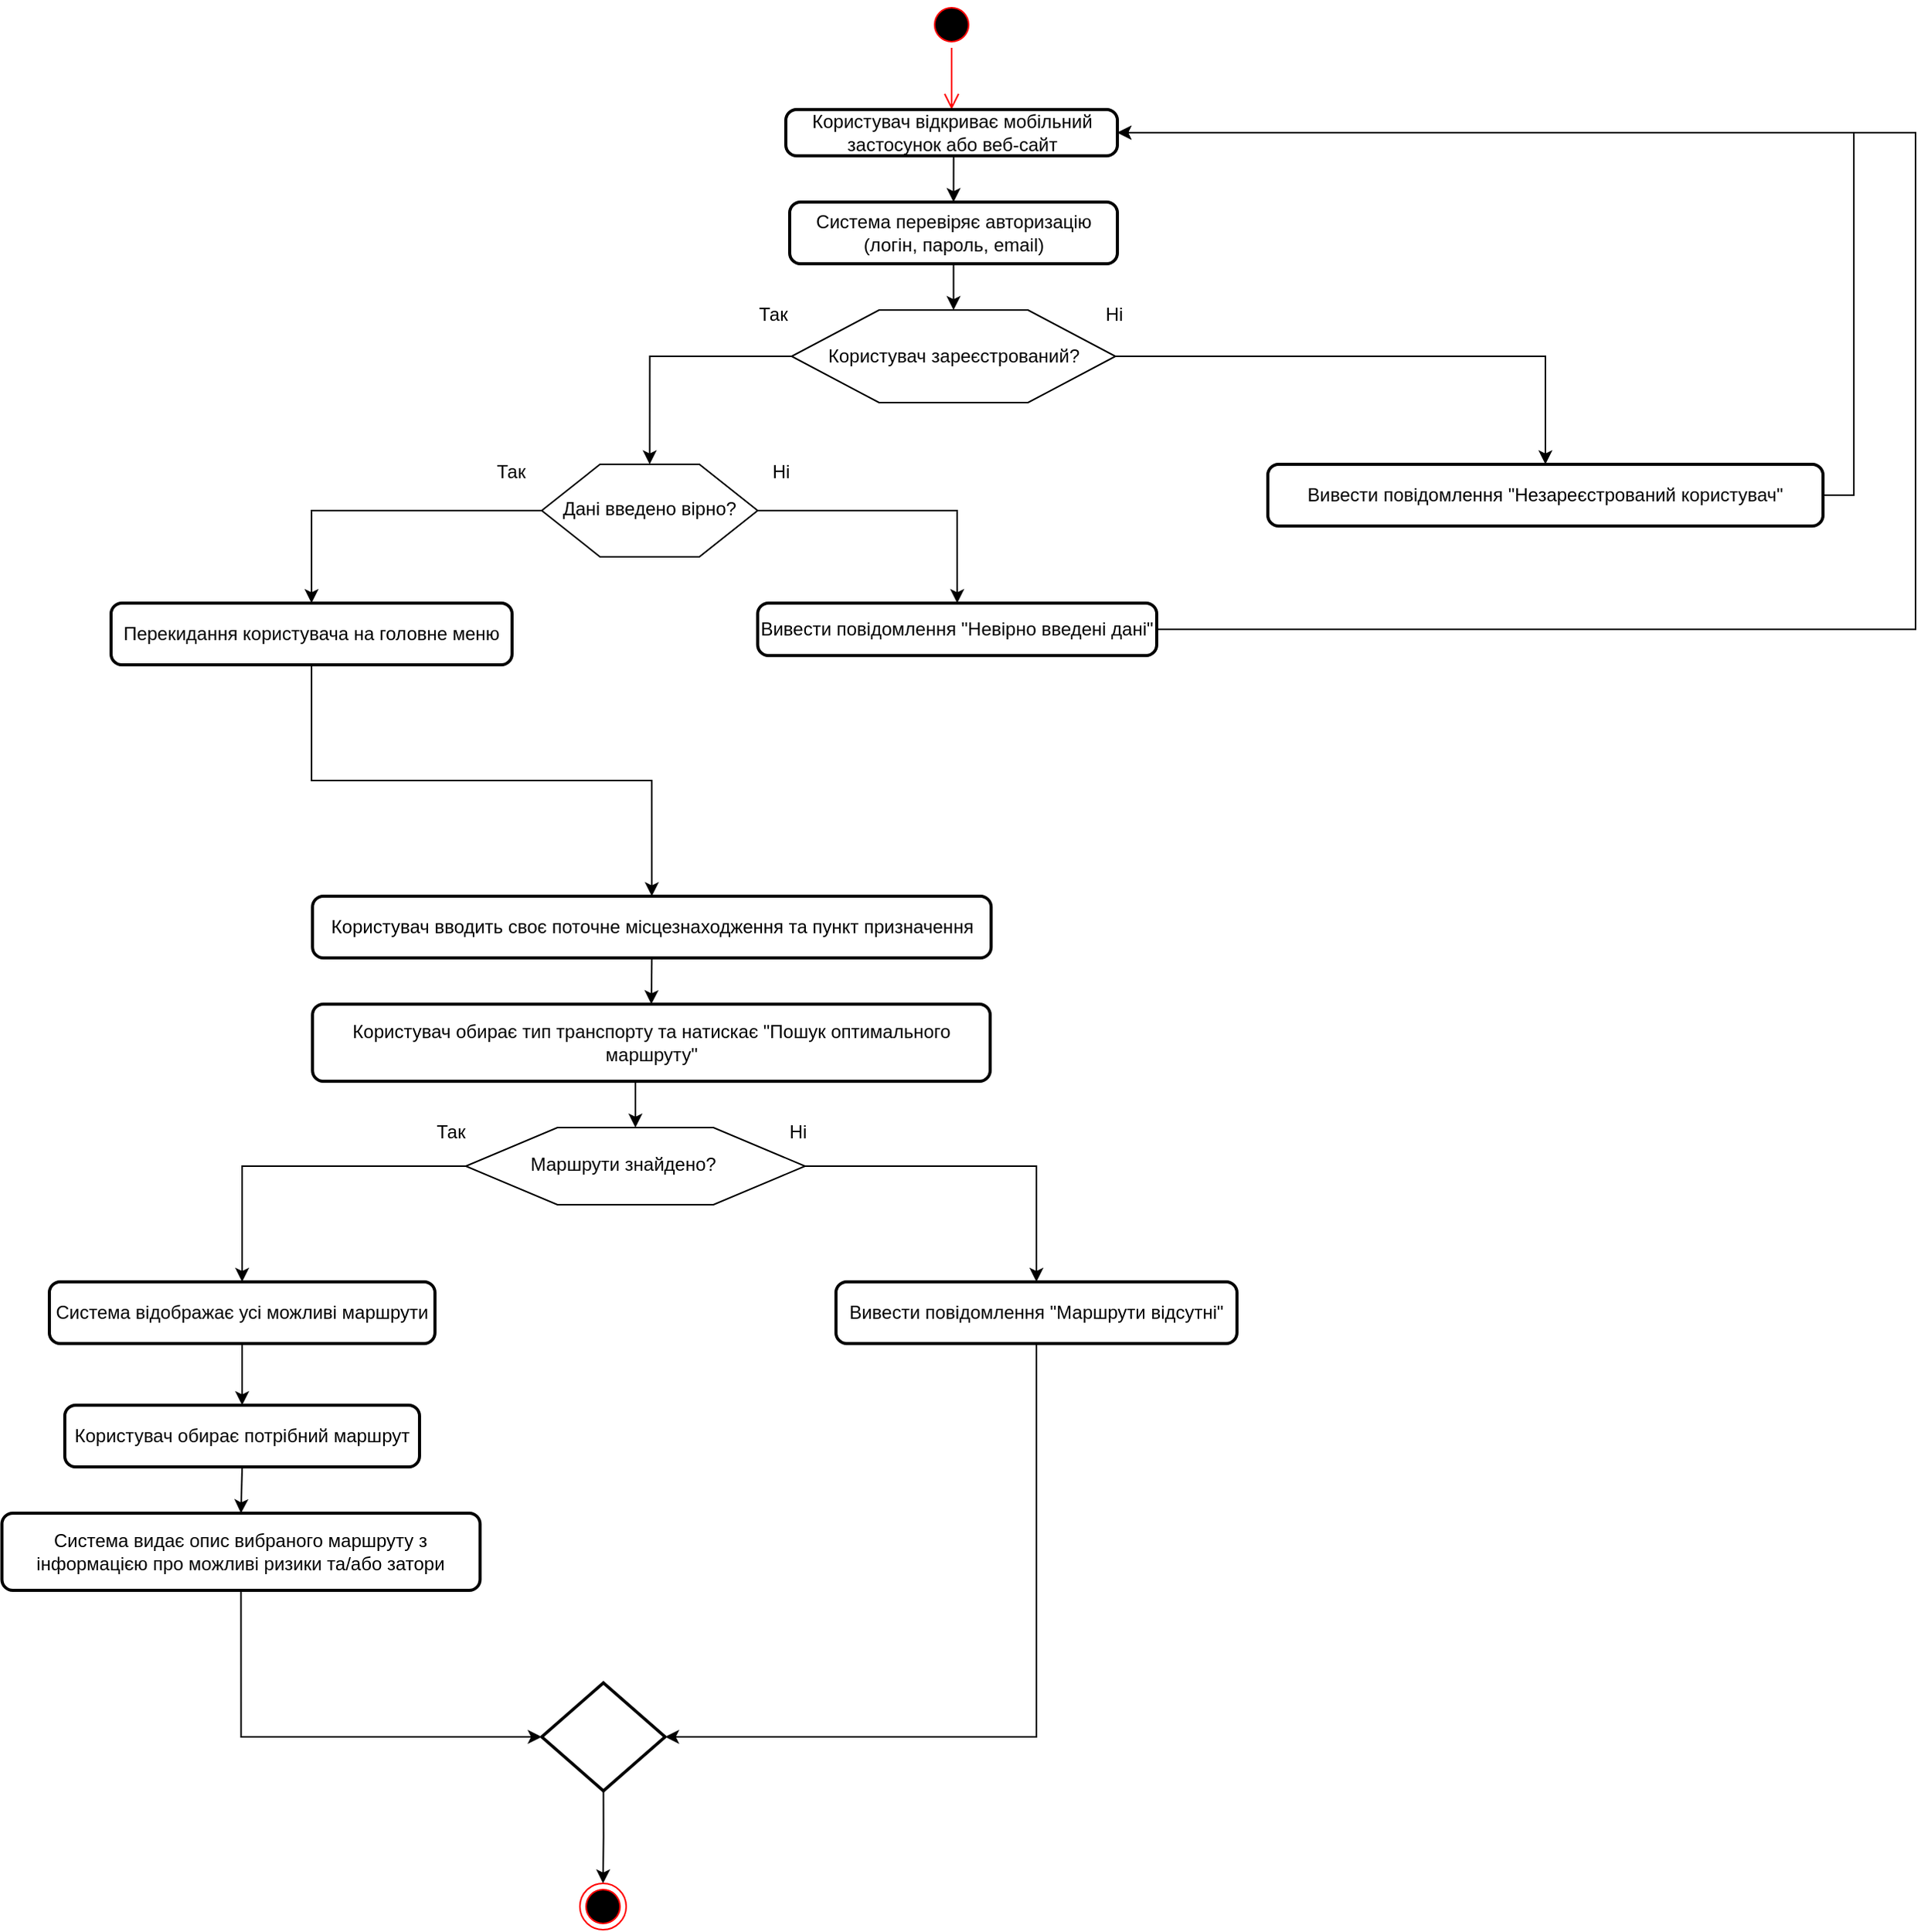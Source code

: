 <mxfile version="26.2.13">
  <diagram name="Діаграма діяльності №1" id="iCkWBodbA91ElTph0heH">
    <mxGraphModel dx="2775" dy="823" grid="1" gridSize="10" guides="1" tooltips="1" connect="1" arrows="1" fold="1" page="1" pageScale="1" pageWidth="1169" pageHeight="827" math="0" shadow="0">
      <root>
        <mxCell id="0" />
        <mxCell id="1" parent="0" />
        <mxCell id="iCYdmeytlt8HbmzRKVKo-1" value="" style="ellipse;html=1;shape=startState;fillColor=#000000;strokeColor=#ff0000;" vertex="1" parent="1">
          <mxGeometry x="420" y="10" width="30" height="30" as="geometry" />
        </mxCell>
        <mxCell id="iCYdmeytlt8HbmzRKVKo-2" value="" style="edgeStyle=orthogonalEdgeStyle;html=1;verticalAlign=bottom;endArrow=open;endSize=8;strokeColor=#ff0000;rounded=0;entryX=0.5;entryY=0;entryDx=0;entryDy=0;" edge="1" parent="1" source="iCYdmeytlt8HbmzRKVKo-1" target="iCYdmeytlt8HbmzRKVKo-4">
          <mxGeometry relative="1" as="geometry">
            <mxPoint x="435" y="100" as="targetPoint" />
          </mxGeometry>
        </mxCell>
        <mxCell id="iCYdmeytlt8HbmzRKVKo-3" style="edgeStyle=orthogonalEdgeStyle;rounded=0;orthogonalLoop=1;jettySize=auto;html=1;exitX=0.5;exitY=1;exitDx=0;exitDy=0;entryX=0.5;entryY=0;entryDx=0;entryDy=0;" edge="1" parent="1" source="iCYdmeytlt8HbmzRKVKo-4" target="iCYdmeytlt8HbmzRKVKo-6">
          <mxGeometry relative="1" as="geometry" />
        </mxCell>
        <mxCell id="iCYdmeytlt8HbmzRKVKo-4" value="Користувач відкриває мобільний застосунок або веб-сайт" style="rounded=1;whiteSpace=wrap;html=1;absoluteArcSize=1;arcSize=14;strokeWidth=2;" vertex="1" parent="1">
          <mxGeometry x="327.5" y="80" width="215" height="30" as="geometry" />
        </mxCell>
        <mxCell id="iCYdmeytlt8HbmzRKVKo-5" style="edgeStyle=orthogonalEdgeStyle;rounded=0;orthogonalLoop=1;jettySize=auto;html=1;exitX=0.5;exitY=1;exitDx=0;exitDy=0;entryX=0.5;entryY=0;entryDx=0;entryDy=0;" edge="1" parent="1" source="iCYdmeytlt8HbmzRKVKo-6" target="iCYdmeytlt8HbmzRKVKo-9">
          <mxGeometry relative="1" as="geometry" />
        </mxCell>
        <mxCell id="iCYdmeytlt8HbmzRKVKo-6" value="Система перевіряє авторизацію (логін, пароль, email)" style="rounded=1;whiteSpace=wrap;html=1;absoluteArcSize=1;arcSize=14;strokeWidth=2;" vertex="1" parent="1">
          <mxGeometry x="330" y="140" width="212.5" height="40" as="geometry" />
        </mxCell>
        <mxCell id="iCYdmeytlt8HbmzRKVKo-7" style="edgeStyle=orthogonalEdgeStyle;rounded=0;orthogonalLoop=1;jettySize=auto;html=1;exitX=1;exitY=0.5;exitDx=0;exitDy=0;entryX=0.5;entryY=0;entryDx=0;entryDy=0;" edge="1" parent="1" source="iCYdmeytlt8HbmzRKVKo-9" target="iCYdmeytlt8HbmzRKVKo-12">
          <mxGeometry relative="1" as="geometry" />
        </mxCell>
        <mxCell id="iCYdmeytlt8HbmzRKVKo-8" style="edgeStyle=orthogonalEdgeStyle;rounded=0;orthogonalLoop=1;jettySize=auto;html=1;exitX=0;exitY=0.5;exitDx=0;exitDy=0;entryX=0.5;entryY=0;entryDx=0;entryDy=0;" edge="1" parent="1" source="iCYdmeytlt8HbmzRKVKo-9" target="iCYdmeytlt8HbmzRKVKo-16">
          <mxGeometry relative="1" as="geometry" />
        </mxCell>
        <mxCell id="iCYdmeytlt8HbmzRKVKo-9" value="" style="verticalLabelPosition=bottom;verticalAlign=top;html=1;shape=hexagon;perimeter=hexagonPerimeter2;arcSize=6;size=0.27;" vertex="1" parent="1">
          <mxGeometry x="331.25" y="210" width="210" height="60" as="geometry" />
        </mxCell>
        <mxCell id="iCYdmeytlt8HbmzRKVKo-10" value="Користувач зареєстрований?" style="text;html=1;align=center;verticalAlign=middle;resizable=0;points=[];autosize=1;strokeColor=none;fillColor=none;" vertex="1" parent="1">
          <mxGeometry x="341.25" y="225" width="190" height="30" as="geometry" />
        </mxCell>
        <mxCell id="iCYdmeytlt8HbmzRKVKo-11" style="edgeStyle=orthogonalEdgeStyle;rounded=0;orthogonalLoop=1;jettySize=auto;html=1;exitX=1;exitY=0.5;exitDx=0;exitDy=0;entryX=1;entryY=0.5;entryDx=0;entryDy=0;" edge="1" parent="1" source="iCYdmeytlt8HbmzRKVKo-12" target="iCYdmeytlt8HbmzRKVKo-4">
          <mxGeometry relative="1" as="geometry" />
        </mxCell>
        <mxCell id="iCYdmeytlt8HbmzRKVKo-12" value="Вивести повідомлення &quot;Незареєстрований користувач&quot;" style="rounded=1;whiteSpace=wrap;html=1;absoluteArcSize=1;arcSize=14;strokeWidth=2;" vertex="1" parent="1">
          <mxGeometry x="640" y="310" width="360" height="40" as="geometry" />
        </mxCell>
        <mxCell id="iCYdmeytlt8HbmzRKVKo-13" value="Ні" style="text;html=1;align=center;verticalAlign=middle;resizable=0;points=[];autosize=1;strokeColor=none;fillColor=none;" vertex="1" parent="1">
          <mxGeometry x="525" y="198" width="30" height="30" as="geometry" />
        </mxCell>
        <mxCell id="iCYdmeytlt8HbmzRKVKo-14" style="edgeStyle=orthogonalEdgeStyle;rounded=0;orthogonalLoop=1;jettySize=auto;html=1;exitX=1;exitY=0.5;exitDx=0;exitDy=0;entryX=0.5;entryY=0;entryDx=0;entryDy=0;" edge="1" parent="1" source="iCYdmeytlt8HbmzRKVKo-16" target="iCYdmeytlt8HbmzRKVKo-19">
          <mxGeometry relative="1" as="geometry" />
        </mxCell>
        <mxCell id="iCYdmeytlt8HbmzRKVKo-15" style="edgeStyle=orthogonalEdgeStyle;rounded=0;orthogonalLoop=1;jettySize=auto;html=1;exitX=0;exitY=0.5;exitDx=0;exitDy=0;entryX=0.5;entryY=0;entryDx=0;entryDy=0;" edge="1" parent="1" source="iCYdmeytlt8HbmzRKVKo-16" target="iCYdmeytlt8HbmzRKVKo-21">
          <mxGeometry relative="1" as="geometry" />
        </mxCell>
        <mxCell id="iCYdmeytlt8HbmzRKVKo-16" value="" style="verticalLabelPosition=bottom;verticalAlign=top;html=1;shape=hexagon;perimeter=hexagonPerimeter2;arcSize=6;size=0.27;" vertex="1" parent="1">
          <mxGeometry x="169.25" y="310" width="140" height="60" as="geometry" />
        </mxCell>
        <mxCell id="iCYdmeytlt8HbmzRKVKo-17" value="Дані введено вірно?" style="text;whiteSpace=wrap;" vertex="1" parent="1">
          <mxGeometry x="181.25" y="325" width="118.75" height="40" as="geometry" />
        </mxCell>
        <mxCell id="iCYdmeytlt8HbmzRKVKo-18" style="edgeStyle=orthogonalEdgeStyle;rounded=0;orthogonalLoop=1;jettySize=auto;html=1;exitX=1;exitY=0.5;exitDx=0;exitDy=0;entryX=1;entryY=0.5;entryDx=0;entryDy=0;" edge="1" parent="1" source="iCYdmeytlt8HbmzRKVKo-19" target="iCYdmeytlt8HbmzRKVKo-4">
          <mxGeometry relative="1" as="geometry">
            <Array as="points">
              <mxPoint x="1060" y="417" />
              <mxPoint x="1060" y="95" />
            </Array>
          </mxGeometry>
        </mxCell>
        <mxCell id="iCYdmeytlt8HbmzRKVKo-19" value="Вивести повідомлення &quot;Невірно введені дані&quot;" style="rounded=1;whiteSpace=wrap;html=1;absoluteArcSize=1;arcSize=14;strokeWidth=2;" vertex="1" parent="1">
          <mxGeometry x="309.25" y="400" width="258.75" height="34" as="geometry" />
        </mxCell>
        <mxCell id="iCYdmeytlt8HbmzRKVKo-20" style="edgeStyle=orthogonalEdgeStyle;rounded=0;orthogonalLoop=1;jettySize=auto;html=1;exitX=0.5;exitY=1;exitDx=0;exitDy=0;entryX=0.5;entryY=0;entryDx=0;entryDy=0;" edge="1" parent="1" source="iCYdmeytlt8HbmzRKVKo-21" target="iCYdmeytlt8HbmzRKVKo-26">
          <mxGeometry relative="1" as="geometry" />
        </mxCell>
        <mxCell id="iCYdmeytlt8HbmzRKVKo-21" value="Перекидання користувача на головне меню" style="rounded=1;whiteSpace=wrap;html=1;absoluteArcSize=1;arcSize=14;strokeWidth=2;" vertex="1" parent="1">
          <mxGeometry x="-110" y="400" width="260" height="40" as="geometry" />
        </mxCell>
        <mxCell id="iCYdmeytlt8HbmzRKVKo-22" value="Ні" style="text;html=1;align=center;verticalAlign=middle;resizable=0;points=[];autosize=1;strokeColor=none;fillColor=none;" vertex="1" parent="1">
          <mxGeometry x="309.25" y="300" width="30" height="30" as="geometry" />
        </mxCell>
        <mxCell id="iCYdmeytlt8HbmzRKVKo-23" value="Так" style="text;html=1;align=center;verticalAlign=middle;resizable=0;points=[];autosize=1;strokeColor=none;fillColor=none;" vertex="1" parent="1">
          <mxGeometry x="299.25" y="198" width="40" height="30" as="geometry" />
        </mxCell>
        <mxCell id="iCYdmeytlt8HbmzRKVKo-24" value="Так" style="text;html=1;align=center;verticalAlign=middle;resizable=0;points=[];autosize=1;strokeColor=none;fillColor=none;" vertex="1" parent="1">
          <mxGeometry x="129.25" y="300" width="40" height="30" as="geometry" />
        </mxCell>
        <mxCell id="iCYdmeytlt8HbmzRKVKo-25" style="edgeStyle=orthogonalEdgeStyle;rounded=0;orthogonalLoop=1;jettySize=auto;html=1;exitX=0.5;exitY=1;exitDx=0;exitDy=0;entryX=0.5;entryY=0;entryDx=0;entryDy=0;" edge="1" parent="1" source="iCYdmeytlt8HbmzRKVKo-26" target="iCYdmeytlt8HbmzRKVKo-28">
          <mxGeometry relative="1" as="geometry" />
        </mxCell>
        <mxCell id="iCYdmeytlt8HbmzRKVKo-26" value="Користувач вводить своє поточне місцезнаходження та пункт призначення" style="rounded=1;whiteSpace=wrap;html=1;absoluteArcSize=1;arcSize=14;strokeWidth=2;" vertex="1" parent="1">
          <mxGeometry x="20.63" y="590" width="440" height="40" as="geometry" />
        </mxCell>
        <mxCell id="iCYdmeytlt8HbmzRKVKo-27" style="edgeStyle=orthogonalEdgeStyle;rounded=0;orthogonalLoop=1;jettySize=auto;html=1;exitX=0.5;exitY=1;exitDx=0;exitDy=0;entryX=0.5;entryY=0;entryDx=0;entryDy=0;" edge="1" parent="1" source="iCYdmeytlt8HbmzRKVKo-28" target="iCYdmeytlt8HbmzRKVKo-31">
          <mxGeometry relative="1" as="geometry" />
        </mxCell>
        <mxCell id="iCYdmeytlt8HbmzRKVKo-28" value="Користувач обирає тип транспорту та натискає &quot;Пошук оптимального маршруту&quot;" style="rounded=1;whiteSpace=wrap;html=1;absoluteArcSize=1;arcSize=14;strokeWidth=2;" vertex="1" parent="1">
          <mxGeometry x="20.63" y="660" width="439.37" height="50" as="geometry" />
        </mxCell>
        <mxCell id="iCYdmeytlt8HbmzRKVKo-29" style="edgeStyle=orthogonalEdgeStyle;rounded=0;orthogonalLoop=1;jettySize=auto;html=1;exitX=0;exitY=0.5;exitDx=0;exitDy=0;entryX=0.5;entryY=0;entryDx=0;entryDy=0;" edge="1" parent="1" source="iCYdmeytlt8HbmzRKVKo-31" target="iCYdmeytlt8HbmzRKVKo-35">
          <mxGeometry relative="1" as="geometry" />
        </mxCell>
        <mxCell id="iCYdmeytlt8HbmzRKVKo-30" style="edgeStyle=orthogonalEdgeStyle;rounded=0;orthogonalLoop=1;jettySize=auto;html=1;exitX=1;exitY=0.5;exitDx=0;exitDy=0;entryX=0.5;entryY=0;entryDx=0;entryDy=0;" edge="1" parent="1" source="iCYdmeytlt8HbmzRKVKo-31" target="iCYdmeytlt8HbmzRKVKo-33">
          <mxGeometry relative="1" as="geometry" />
        </mxCell>
        <mxCell id="iCYdmeytlt8HbmzRKVKo-31" value="" style="verticalLabelPosition=bottom;verticalAlign=top;html=1;shape=hexagon;perimeter=hexagonPerimeter2;arcSize=6;size=0.27;" vertex="1" parent="1">
          <mxGeometry x="120" y="740" width="220" height="50" as="geometry" />
        </mxCell>
        <mxCell id="iCYdmeytlt8HbmzRKVKo-32" value="Маршрути знайдено?" style="text;whiteSpace=wrap;" vertex="1" parent="1">
          <mxGeometry x="160" y="750" width="130.75" height="40" as="geometry" />
        </mxCell>
        <mxCell id="iCYdmeytlt8HbmzRKVKo-33" value="Вивести повідомлення &quot;Маршрути відсутні&quot;" style="rounded=1;whiteSpace=wrap;html=1;absoluteArcSize=1;arcSize=14;strokeWidth=2;" vertex="1" parent="1">
          <mxGeometry x="360" y="840" width="260" height="40" as="geometry" />
        </mxCell>
        <mxCell id="iCYdmeytlt8HbmzRKVKo-34" style="edgeStyle=orthogonalEdgeStyle;rounded=0;orthogonalLoop=1;jettySize=auto;html=1;exitX=0.5;exitY=1;exitDx=0;exitDy=0;entryX=0.5;entryY=0;entryDx=0;entryDy=0;" edge="1" parent="1" source="iCYdmeytlt8HbmzRKVKo-35" target="iCYdmeytlt8HbmzRKVKo-37">
          <mxGeometry relative="1" as="geometry" />
        </mxCell>
        <mxCell id="iCYdmeytlt8HbmzRKVKo-35" value="Система відображає усі можливі маршрути" style="rounded=1;whiteSpace=wrap;html=1;absoluteArcSize=1;arcSize=14;strokeWidth=2;" vertex="1" parent="1">
          <mxGeometry x="-150" y="840" width="250" height="40" as="geometry" />
        </mxCell>
        <mxCell id="iCYdmeytlt8HbmzRKVKo-36" style="edgeStyle=orthogonalEdgeStyle;rounded=0;orthogonalLoop=1;jettySize=auto;html=1;exitX=0.5;exitY=1;exitDx=0;exitDy=0;entryX=0.5;entryY=0;entryDx=0;entryDy=0;" edge="1" parent="1" source="iCYdmeytlt8HbmzRKVKo-37" target="iCYdmeytlt8HbmzRKVKo-38">
          <mxGeometry relative="1" as="geometry" />
        </mxCell>
        <mxCell id="iCYdmeytlt8HbmzRKVKo-37" value="Користувач обирає потрібний маршрут" style="rounded=1;whiteSpace=wrap;html=1;absoluteArcSize=1;arcSize=14;strokeWidth=2;" vertex="1" parent="1">
          <mxGeometry x="-140" y="920" width="230" height="40" as="geometry" />
        </mxCell>
        <mxCell id="iCYdmeytlt8HbmzRKVKo-38" value="Система видає опис вибраного маршруту з інформацією про можливі ризики та/або затори" style="rounded=1;whiteSpace=wrap;html=1;absoluteArcSize=1;arcSize=14;strokeWidth=2;" vertex="1" parent="1">
          <mxGeometry x="-180.75" y="990" width="310" height="50" as="geometry" />
        </mxCell>
        <mxCell id="iCYdmeytlt8HbmzRKVKo-39" style="edgeStyle=orthogonalEdgeStyle;rounded=0;orthogonalLoop=1;jettySize=auto;html=1;exitX=0.5;exitY=1;exitDx=0;exitDy=0;exitPerimeter=0;entryX=0.5;entryY=0;entryDx=0;entryDy=0;" edge="1" parent="1" source="iCYdmeytlt8HbmzRKVKo-40" target="iCYdmeytlt8HbmzRKVKo-43">
          <mxGeometry relative="1" as="geometry" />
        </mxCell>
        <mxCell id="iCYdmeytlt8HbmzRKVKo-40" value="" style="strokeWidth=2;html=1;shape=mxgraph.flowchart.decision;whiteSpace=wrap;" vertex="1" parent="1">
          <mxGeometry x="169.25" y="1100" width="80" height="70" as="geometry" />
        </mxCell>
        <mxCell id="iCYdmeytlt8HbmzRKVKo-41" style="edgeStyle=orthogonalEdgeStyle;rounded=0;orthogonalLoop=1;jettySize=auto;html=1;exitX=0.5;exitY=1;exitDx=0;exitDy=0;entryX=1;entryY=0.5;entryDx=0;entryDy=0;entryPerimeter=0;" edge="1" parent="1" source="iCYdmeytlt8HbmzRKVKo-33" target="iCYdmeytlt8HbmzRKVKo-40">
          <mxGeometry relative="1" as="geometry" />
        </mxCell>
        <mxCell id="iCYdmeytlt8HbmzRKVKo-42" style="edgeStyle=orthogonalEdgeStyle;rounded=0;orthogonalLoop=1;jettySize=auto;html=1;exitX=0.5;exitY=1;exitDx=0;exitDy=0;entryX=0;entryY=0.5;entryDx=0;entryDy=0;entryPerimeter=0;" edge="1" parent="1" source="iCYdmeytlt8HbmzRKVKo-38" target="iCYdmeytlt8HbmzRKVKo-40">
          <mxGeometry relative="1" as="geometry" />
        </mxCell>
        <mxCell id="iCYdmeytlt8HbmzRKVKo-43" value="" style="ellipse;html=1;shape=endState;fillColor=#000000;strokeColor=#ff0000;" vertex="1" parent="1">
          <mxGeometry x="194" y="1230" width="30" height="30" as="geometry" />
        </mxCell>
        <mxCell id="iCYdmeytlt8HbmzRKVKo-44" value="Ні" style="text;html=1;align=center;verticalAlign=middle;resizable=0;points=[];autosize=1;strokeColor=none;fillColor=none;" vertex="1" parent="1">
          <mxGeometry x="320" y="728" width="30" height="30" as="geometry" />
        </mxCell>
        <mxCell id="iCYdmeytlt8HbmzRKVKo-45" value="Так" style="text;html=1;align=center;verticalAlign=middle;resizable=0;points=[];autosize=1;strokeColor=none;fillColor=none;" vertex="1" parent="1">
          <mxGeometry x="90" y="728" width="40" height="30" as="geometry" />
        </mxCell>
      </root>
    </mxGraphModel>
  </diagram>
</mxfile>
